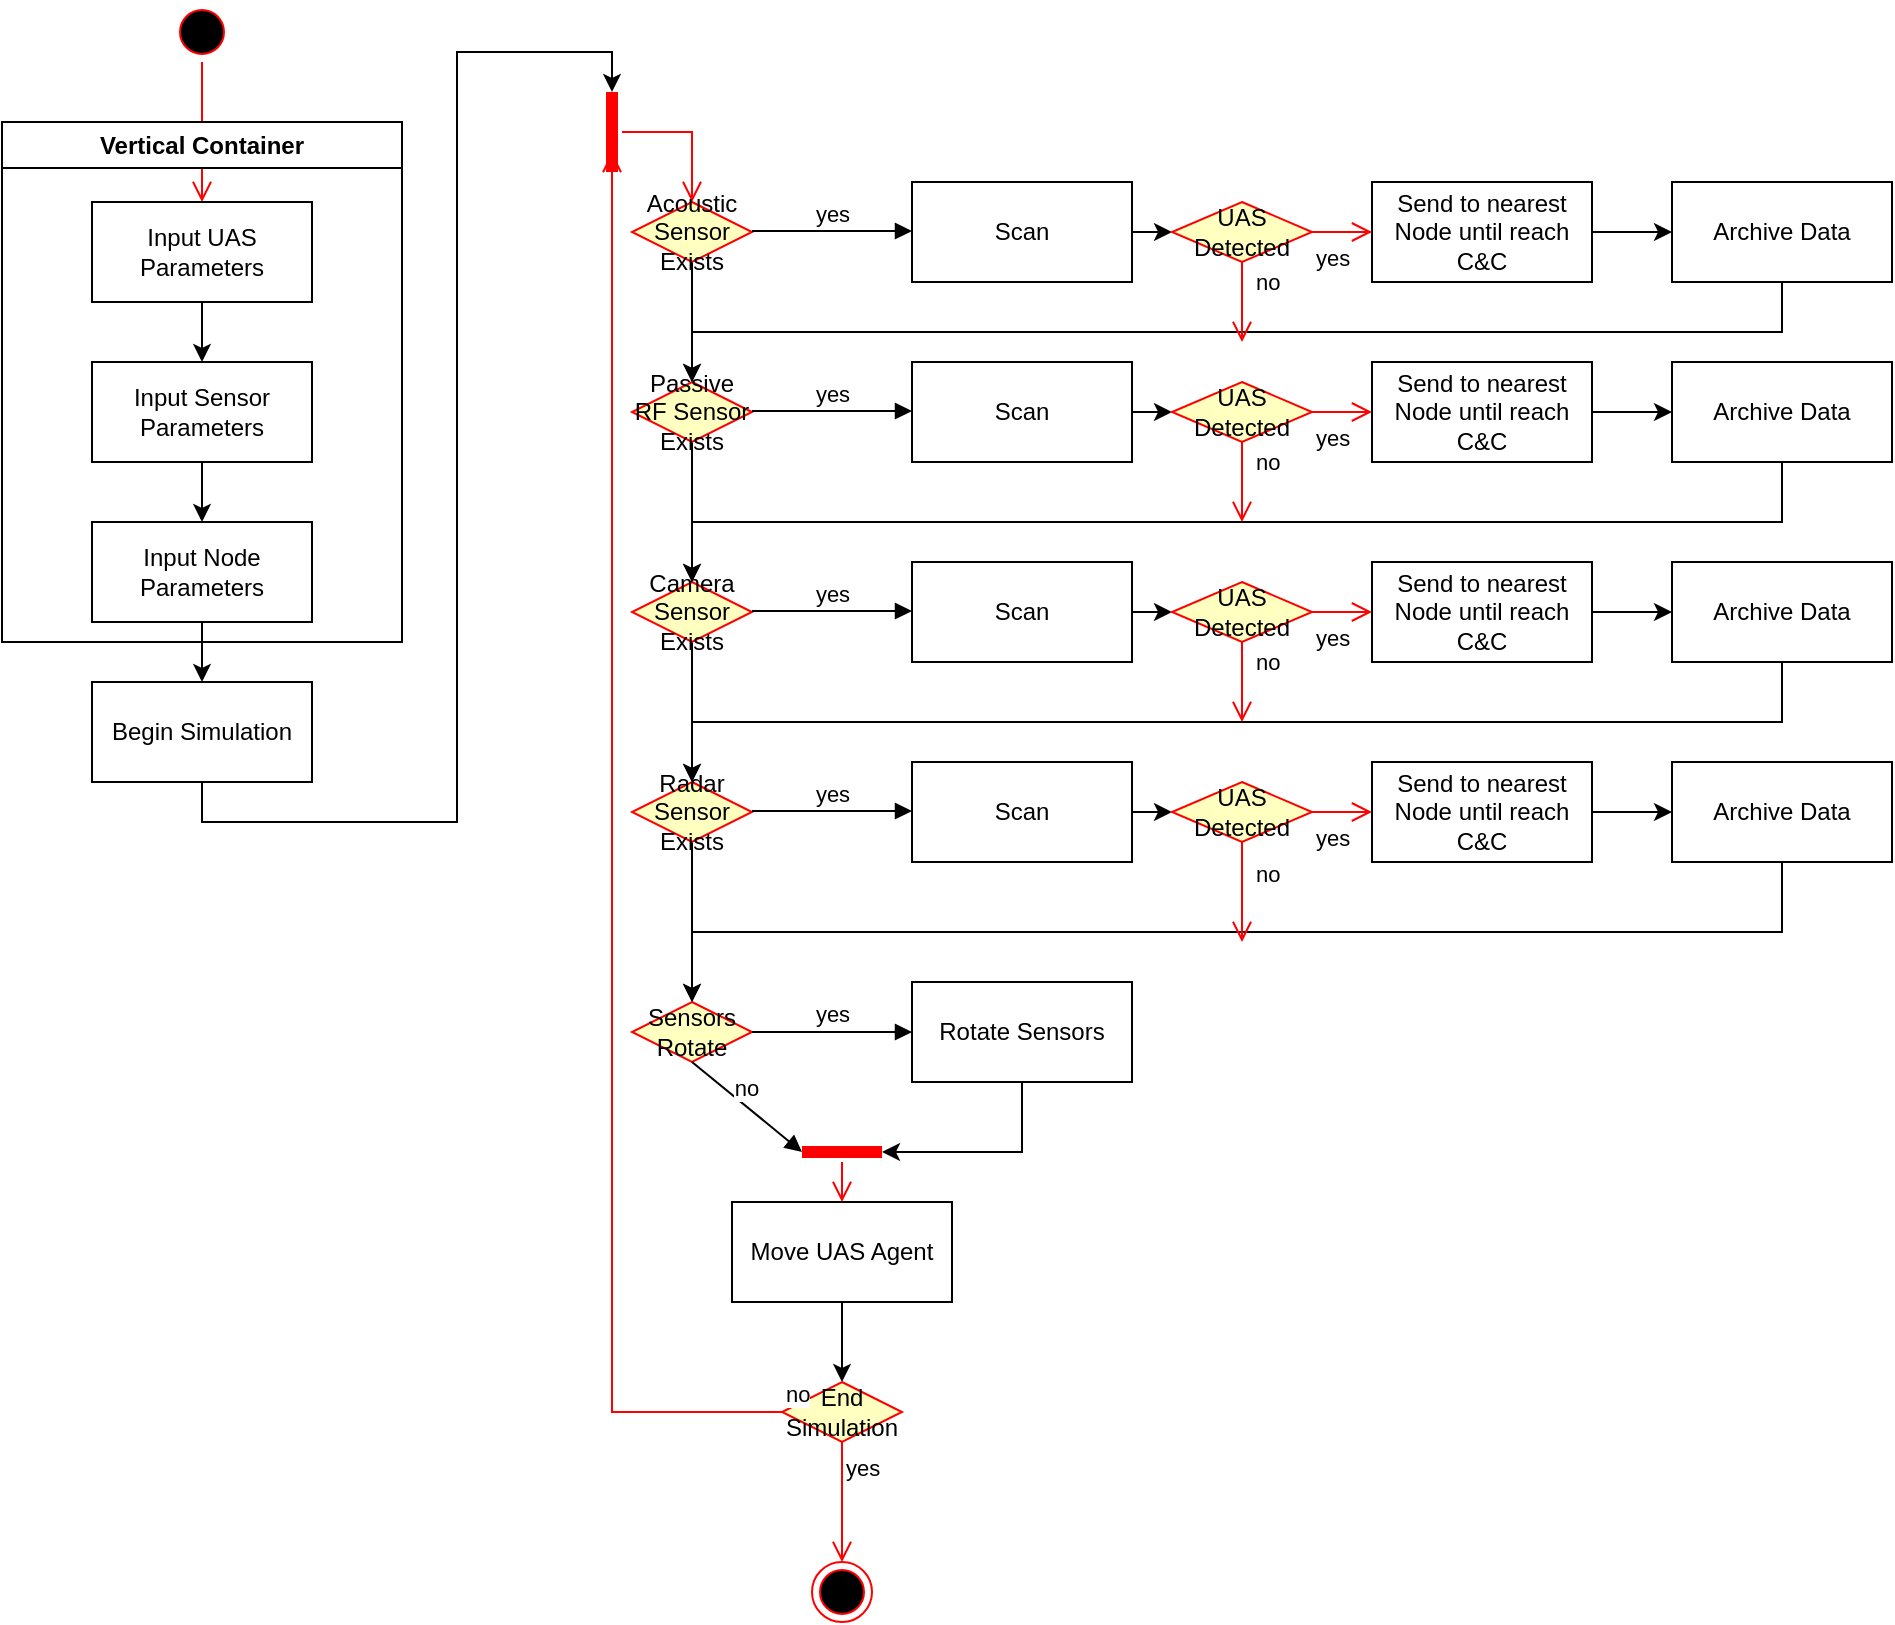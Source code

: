 <mxfile version="24.6.4" type="github">
  <diagram name="Page-1" id="L44xJOwaPrE3bIe5Eiis">
    <mxGraphModel dx="1066" dy="654" grid="1" gridSize="10" guides="1" tooltips="1" connect="1" arrows="1" fold="1" page="1" pageScale="1" pageWidth="850" pageHeight="1100" math="0" shadow="0">
      <root>
        <mxCell id="0" />
        <mxCell id="1" parent="0" />
        <mxCell id="Ei4I9Hg9-e1iZ-SWn0L6-1" value="" style="ellipse;html=1;shape=startState;fillColor=#000000;strokeColor=#ff0000;" vertex="1" parent="1">
          <mxGeometry x="140" y="30" width="30" height="30" as="geometry" />
        </mxCell>
        <mxCell id="Ei4I9Hg9-e1iZ-SWn0L6-2" value="" style="edgeStyle=orthogonalEdgeStyle;html=1;verticalAlign=bottom;endArrow=open;endSize=8;strokeColor=#ff0000;rounded=0;" edge="1" source="Ei4I9Hg9-e1iZ-SWn0L6-1" parent="1">
          <mxGeometry relative="1" as="geometry">
            <mxPoint x="155" y="130" as="targetPoint" />
          </mxGeometry>
        </mxCell>
        <mxCell id="Ei4I9Hg9-e1iZ-SWn0L6-7" style="edgeStyle=orthogonalEdgeStyle;rounded=0;orthogonalLoop=1;jettySize=auto;html=1;exitX=0.5;exitY=1;exitDx=0;exitDy=0;entryX=0.5;entryY=0;entryDx=0;entryDy=0;" edge="1" parent="1" source="Ei4I9Hg9-e1iZ-SWn0L6-3" target="Ei4I9Hg9-e1iZ-SWn0L6-4">
          <mxGeometry relative="1" as="geometry" />
        </mxCell>
        <mxCell id="Ei4I9Hg9-e1iZ-SWn0L6-3" value="Input UAS Parameters" style="html=1;whiteSpace=wrap;" vertex="1" parent="1">
          <mxGeometry x="100" y="130" width="110" height="50" as="geometry" />
        </mxCell>
        <mxCell id="Ei4I9Hg9-e1iZ-SWn0L6-8" style="edgeStyle=orthogonalEdgeStyle;rounded=0;orthogonalLoop=1;jettySize=auto;html=1;exitX=0.5;exitY=1;exitDx=0;exitDy=0;entryX=0.5;entryY=0;entryDx=0;entryDy=0;" edge="1" parent="1" source="Ei4I9Hg9-e1iZ-SWn0L6-4" target="Ei4I9Hg9-e1iZ-SWn0L6-5">
          <mxGeometry relative="1" as="geometry" />
        </mxCell>
        <mxCell id="Ei4I9Hg9-e1iZ-SWn0L6-4" value="Input Sensor Parameters" style="html=1;whiteSpace=wrap;" vertex="1" parent="1">
          <mxGeometry x="100" y="210" width="110" height="50" as="geometry" />
        </mxCell>
        <mxCell id="Ei4I9Hg9-e1iZ-SWn0L6-9" style="edgeStyle=orthogonalEdgeStyle;rounded=0;orthogonalLoop=1;jettySize=auto;html=1;exitX=0.5;exitY=1;exitDx=0;exitDy=0;entryX=0.5;entryY=0;entryDx=0;entryDy=0;" edge="1" parent="1" source="Ei4I9Hg9-e1iZ-SWn0L6-5" target="Ei4I9Hg9-e1iZ-SWn0L6-6">
          <mxGeometry relative="1" as="geometry" />
        </mxCell>
        <mxCell id="Ei4I9Hg9-e1iZ-SWn0L6-5" value="Input Node Parameters" style="html=1;whiteSpace=wrap;" vertex="1" parent="1">
          <mxGeometry x="100" y="290" width="110" height="50" as="geometry" />
        </mxCell>
        <mxCell id="Ei4I9Hg9-e1iZ-SWn0L6-35" style="edgeStyle=orthogonalEdgeStyle;rounded=0;orthogonalLoop=1;jettySize=auto;html=1;exitX=0.5;exitY=1;exitDx=0;exitDy=0;entryX=1;entryY=0.5;entryDx=0;entryDy=0;entryPerimeter=0;" edge="1" parent="1" source="Ei4I9Hg9-e1iZ-SWn0L6-6" target="Ei4I9Hg9-e1iZ-SWn0L6-11">
          <mxGeometry relative="1" as="geometry">
            <mxPoint x="320" y="142" as="targetPoint" />
          </mxGeometry>
        </mxCell>
        <mxCell id="Ei4I9Hg9-e1iZ-SWn0L6-6" value="Begin Simulation" style="html=1;whiteSpace=wrap;" vertex="1" parent="1">
          <mxGeometry x="100" y="370" width="110" height="50" as="geometry" />
        </mxCell>
        <mxCell id="Ei4I9Hg9-e1iZ-SWn0L6-10" value="Vertical Container" style="swimlane;whiteSpace=wrap;html=1;" vertex="1" parent="1">
          <mxGeometry x="55" y="90" width="200" height="260" as="geometry">
            <mxRectangle x="55" y="90" width="140" height="30" as="alternateBounds" />
          </mxGeometry>
        </mxCell>
        <mxCell id="Ei4I9Hg9-e1iZ-SWn0L6-11" value="" style="shape=line;html=1;strokeWidth=6;strokeColor=#ff0000;rotation=-90;" vertex="1" parent="1">
          <mxGeometry x="340" y="90" width="40" height="10" as="geometry" />
        </mxCell>
        <mxCell id="Ei4I9Hg9-e1iZ-SWn0L6-12" value="" style="edgeStyle=orthogonalEdgeStyle;html=1;verticalAlign=bottom;endArrow=open;endSize=8;strokeColor=#ff0000;rounded=0;" edge="1" source="Ei4I9Hg9-e1iZ-SWn0L6-11" parent="1" target="Ei4I9Hg9-e1iZ-SWn0L6-13">
          <mxGeometry relative="1" as="geometry">
            <mxPoint x="390" y="130" as="targetPoint" />
          </mxGeometry>
        </mxCell>
        <mxCell id="Ei4I9Hg9-e1iZ-SWn0L6-17" style="edgeStyle=orthogonalEdgeStyle;rounded=0;orthogonalLoop=1;jettySize=auto;html=1;exitX=0.5;exitY=1;exitDx=0;exitDy=0;entryX=0.5;entryY=0;entryDx=0;entryDy=0;" edge="1" parent="1" source="Ei4I9Hg9-e1iZ-SWn0L6-13" target="Ei4I9Hg9-e1iZ-SWn0L6-14">
          <mxGeometry relative="1" as="geometry" />
        </mxCell>
        <mxCell id="Ei4I9Hg9-e1iZ-SWn0L6-13" value="Acoustic Sensor Exists" style="rhombus;whiteSpace=wrap;html=1;fontColor=#000000;fillColor=#ffffc0;strokeColor=#ff0000;align=center;" vertex="1" parent="1">
          <mxGeometry x="370" y="130" width="60" height="30" as="geometry" />
        </mxCell>
        <mxCell id="Ei4I9Hg9-e1iZ-SWn0L6-18" style="edgeStyle=orthogonalEdgeStyle;rounded=0;orthogonalLoop=1;jettySize=auto;html=1;exitX=0.5;exitY=1;exitDx=0;exitDy=0;entryX=0.5;entryY=0;entryDx=0;entryDy=0;" edge="1" parent="1" source="Ei4I9Hg9-e1iZ-SWn0L6-14" target="Ei4I9Hg9-e1iZ-SWn0L6-15">
          <mxGeometry relative="1" as="geometry" />
        </mxCell>
        <mxCell id="Ei4I9Hg9-e1iZ-SWn0L6-14" value="Passive RF Sensor Exists" style="rhombus;whiteSpace=wrap;html=1;fontColor=#000000;fillColor=#ffffc0;strokeColor=#ff0000;align=center;" vertex="1" parent="1">
          <mxGeometry x="370" y="220" width="60" height="30" as="geometry" />
        </mxCell>
        <mxCell id="Ei4I9Hg9-e1iZ-SWn0L6-19" style="edgeStyle=orthogonalEdgeStyle;rounded=0;orthogonalLoop=1;jettySize=auto;html=1;exitX=0.5;exitY=1;exitDx=0;exitDy=0;entryX=0.5;entryY=0;entryDx=0;entryDy=0;" edge="1" parent="1" source="Ei4I9Hg9-e1iZ-SWn0L6-15" target="Ei4I9Hg9-e1iZ-SWn0L6-16">
          <mxGeometry relative="1" as="geometry" />
        </mxCell>
        <mxCell id="Ei4I9Hg9-e1iZ-SWn0L6-15" value="Camera Sensor Exists" style="rhombus;whiteSpace=wrap;html=1;fontColor=#000000;fillColor=#ffffc0;strokeColor=#ff0000;align=center;" vertex="1" parent="1">
          <mxGeometry x="370" y="320" width="60" height="30" as="geometry" />
        </mxCell>
        <mxCell id="Ei4I9Hg9-e1iZ-SWn0L6-21" style="edgeStyle=orthogonalEdgeStyle;rounded=0;orthogonalLoop=1;jettySize=auto;html=1;exitX=0.5;exitY=1;exitDx=0;exitDy=0;entryX=0.5;entryY=0;entryDx=0;entryDy=0;" edge="1" parent="1" source="Ei4I9Hg9-e1iZ-SWn0L6-16" target="Ei4I9Hg9-e1iZ-SWn0L6-20">
          <mxGeometry relative="1" as="geometry" />
        </mxCell>
        <mxCell id="Ei4I9Hg9-e1iZ-SWn0L6-16" value="Radar Sensor Exists" style="rhombus;whiteSpace=wrap;html=1;fontColor=#000000;fillColor=#ffffc0;strokeColor=#ff0000;align=center;" vertex="1" parent="1">
          <mxGeometry x="370" y="420" width="60" height="30" as="geometry" />
        </mxCell>
        <mxCell id="Ei4I9Hg9-e1iZ-SWn0L6-20" value="Sensors Rotate" style="rhombus;whiteSpace=wrap;html=1;fontColor=#000000;fillColor=#ffffc0;strokeColor=#ff0000;align=center;" vertex="1" parent="1">
          <mxGeometry x="370" y="530" width="60" height="30" as="geometry" />
        </mxCell>
        <mxCell id="Ei4I9Hg9-e1iZ-SWn0L6-22" value="Rotate Sensors" style="html=1;whiteSpace=wrap;" vertex="1" parent="1">
          <mxGeometry x="510" y="520" width="110" height="50" as="geometry" />
        </mxCell>
        <mxCell id="Ei4I9Hg9-e1iZ-SWn0L6-30" style="edgeStyle=orthogonalEdgeStyle;rounded=0;orthogonalLoop=1;jettySize=auto;html=1;exitX=0.5;exitY=1;exitDx=0;exitDy=0;entryX=0.5;entryY=0;entryDx=0;entryDy=0;" edge="1" parent="1" source="Ei4I9Hg9-e1iZ-SWn0L6-23" target="Ei4I9Hg9-e1iZ-SWn0L6-27">
          <mxGeometry relative="1" as="geometry" />
        </mxCell>
        <mxCell id="Ei4I9Hg9-e1iZ-SWn0L6-23" value="Move UAS Agent" style="html=1;whiteSpace=wrap;" vertex="1" parent="1">
          <mxGeometry x="420" y="630" width="110" height="50" as="geometry" />
        </mxCell>
        <mxCell id="Ei4I9Hg9-e1iZ-SWn0L6-24" value="" style="shape=line;html=1;strokeWidth=6;strokeColor=#ff0000;" vertex="1" parent="1">
          <mxGeometry x="455" y="600" width="40" height="10" as="geometry" />
        </mxCell>
        <mxCell id="Ei4I9Hg9-e1iZ-SWn0L6-25" value="" style="edgeStyle=orthogonalEdgeStyle;html=1;verticalAlign=bottom;endArrow=open;endSize=8;strokeColor=#ff0000;rounded=0;entryX=0.5;entryY=0;entryDx=0;entryDy=0;" edge="1" source="Ei4I9Hg9-e1iZ-SWn0L6-24" parent="1" target="Ei4I9Hg9-e1iZ-SWn0L6-23">
          <mxGeometry relative="1" as="geometry">
            <mxPoint x="645" y="680" as="targetPoint" />
          </mxGeometry>
        </mxCell>
        <mxCell id="Ei4I9Hg9-e1iZ-SWn0L6-27" value="End Simulation" style="rhombus;whiteSpace=wrap;html=1;fontColor=#000000;fillColor=#ffffc0;strokeColor=#ff0000;" vertex="1" parent="1">
          <mxGeometry x="445" y="720" width="60" height="30" as="geometry" />
        </mxCell>
        <mxCell id="Ei4I9Hg9-e1iZ-SWn0L6-28" value="no" style="edgeStyle=orthogonalEdgeStyle;html=1;align=left;verticalAlign=bottom;endArrow=open;endSize=8;strokeColor=#ff0000;rounded=0;entryX=0.25;entryY=0.5;entryDx=0;entryDy=0;entryPerimeter=0;" edge="1" source="Ei4I9Hg9-e1iZ-SWn0L6-27" parent="1" target="Ei4I9Hg9-e1iZ-SWn0L6-11">
          <mxGeometry x="-1" relative="1" as="geometry">
            <mxPoint x="320" y="90" as="targetPoint" />
          </mxGeometry>
        </mxCell>
        <mxCell id="Ei4I9Hg9-e1iZ-SWn0L6-29" value="yes" style="edgeStyle=orthogonalEdgeStyle;html=1;align=left;verticalAlign=top;endArrow=open;endSize=8;strokeColor=#ff0000;rounded=0;" edge="1" source="Ei4I9Hg9-e1iZ-SWn0L6-27" parent="1">
          <mxGeometry x="-1" relative="1" as="geometry">
            <mxPoint x="475" y="810" as="targetPoint" />
          </mxGeometry>
        </mxCell>
        <mxCell id="Ei4I9Hg9-e1iZ-SWn0L6-32" value="no" style="html=1;verticalAlign=bottom;endArrow=block;curved=0;rounded=0;exitX=0.5;exitY=1;exitDx=0;exitDy=0;entryX=0;entryY=0.5;entryDx=0;entryDy=0;entryPerimeter=0;" edge="1" parent="1" source="Ei4I9Hg9-e1iZ-SWn0L6-20" target="Ei4I9Hg9-e1iZ-SWn0L6-24">
          <mxGeometry width="80" relative="1" as="geometry">
            <mxPoint x="340" y="460" as="sourcePoint" />
            <mxPoint x="420" y="460" as="targetPoint" />
          </mxGeometry>
        </mxCell>
        <mxCell id="Ei4I9Hg9-e1iZ-SWn0L6-33" value="yes" style="html=1;verticalAlign=bottom;endArrow=block;curved=0;rounded=0;exitX=1;exitY=0.5;exitDx=0;exitDy=0;" edge="1" parent="1" source="Ei4I9Hg9-e1iZ-SWn0L6-20">
          <mxGeometry width="80" relative="1" as="geometry">
            <mxPoint x="435" y="544.5" as="sourcePoint" />
            <mxPoint x="510" y="545" as="targetPoint" />
            <mxPoint as="offset" />
          </mxGeometry>
        </mxCell>
        <mxCell id="Ei4I9Hg9-e1iZ-SWn0L6-34" style="edgeStyle=orthogonalEdgeStyle;rounded=0;orthogonalLoop=1;jettySize=auto;html=1;exitX=0.5;exitY=1;exitDx=0;exitDy=0;entryX=1;entryY=0.5;entryDx=0;entryDy=0;entryPerimeter=0;" edge="1" parent="1" source="Ei4I9Hg9-e1iZ-SWn0L6-22" target="Ei4I9Hg9-e1iZ-SWn0L6-24">
          <mxGeometry relative="1" as="geometry" />
        </mxCell>
        <mxCell id="Ei4I9Hg9-e1iZ-SWn0L6-36" value="yes" style="html=1;verticalAlign=bottom;endArrow=block;curved=0;rounded=0;" edge="1" parent="1">
          <mxGeometry width="80" relative="1" as="geometry">
            <mxPoint x="430" y="144.5" as="sourcePoint" />
            <mxPoint x="510" y="144.5" as="targetPoint" />
          </mxGeometry>
        </mxCell>
        <mxCell id="Ei4I9Hg9-e1iZ-SWn0L6-37" value="yes" style="html=1;verticalAlign=bottom;endArrow=block;curved=0;rounded=0;" edge="1" parent="1">
          <mxGeometry width="80" relative="1" as="geometry">
            <mxPoint x="430" y="434.5" as="sourcePoint" />
            <mxPoint x="510" y="434.5" as="targetPoint" />
          </mxGeometry>
        </mxCell>
        <mxCell id="Ei4I9Hg9-e1iZ-SWn0L6-38" value="yes" style="html=1;verticalAlign=bottom;endArrow=block;curved=0;rounded=0;" edge="1" parent="1">
          <mxGeometry width="80" relative="1" as="geometry">
            <mxPoint x="430" y="334.5" as="sourcePoint" />
            <mxPoint x="510" y="334.5" as="targetPoint" />
          </mxGeometry>
        </mxCell>
        <mxCell id="Ei4I9Hg9-e1iZ-SWn0L6-39" value="yes" style="html=1;verticalAlign=bottom;endArrow=block;curved=0;rounded=0;" edge="1" parent="1">
          <mxGeometry width="80" relative="1" as="geometry">
            <mxPoint x="430" y="234.5" as="sourcePoint" />
            <mxPoint x="510" y="234.5" as="targetPoint" />
          </mxGeometry>
        </mxCell>
        <mxCell id="Ei4I9Hg9-e1iZ-SWn0L6-42" value="" style="ellipse;html=1;shape=endState;fillColor=#000000;strokeColor=#ff0000;" vertex="1" parent="1">
          <mxGeometry x="460" y="810" width="30" height="30" as="geometry" />
        </mxCell>
        <mxCell id="Ei4I9Hg9-e1iZ-SWn0L6-51" style="edgeStyle=orthogonalEdgeStyle;rounded=0;orthogonalLoop=1;jettySize=auto;html=1;exitX=1;exitY=0.5;exitDx=0;exitDy=0;entryX=0;entryY=0.5;entryDx=0;entryDy=0;" edge="1" parent="1" source="Ei4I9Hg9-e1iZ-SWn0L6-43" target="Ei4I9Hg9-e1iZ-SWn0L6-48">
          <mxGeometry relative="1" as="geometry" />
        </mxCell>
        <mxCell id="Ei4I9Hg9-e1iZ-SWn0L6-43" value="Scan" style="html=1;whiteSpace=wrap;" vertex="1" parent="1">
          <mxGeometry x="510" y="120" width="110" height="50" as="geometry" />
        </mxCell>
        <mxCell id="Ei4I9Hg9-e1iZ-SWn0L6-47" style="edgeStyle=orthogonalEdgeStyle;rounded=0;orthogonalLoop=1;jettySize=auto;html=1;exitX=1;exitY=0.5;exitDx=0;exitDy=0;entryX=0;entryY=0.5;entryDx=0;entryDy=0;" edge="1" parent="1" source="Ei4I9Hg9-e1iZ-SWn0L6-44" target="Ei4I9Hg9-e1iZ-SWn0L6-45">
          <mxGeometry relative="1" as="geometry" />
        </mxCell>
        <mxCell id="Ei4I9Hg9-e1iZ-SWn0L6-44" value="Send to nearest Node until reach C&amp;amp;C" style="html=1;whiteSpace=wrap;" vertex="1" parent="1">
          <mxGeometry x="740" y="120" width="110" height="50" as="geometry" />
        </mxCell>
        <mxCell id="Ei4I9Hg9-e1iZ-SWn0L6-54" style="edgeStyle=orthogonalEdgeStyle;rounded=0;orthogonalLoop=1;jettySize=auto;html=1;exitX=0.5;exitY=1;exitDx=0;exitDy=0;entryX=0.5;entryY=0;entryDx=0;entryDy=0;" edge="1" parent="1" source="Ei4I9Hg9-e1iZ-SWn0L6-45" target="Ei4I9Hg9-e1iZ-SWn0L6-14">
          <mxGeometry relative="1" as="geometry" />
        </mxCell>
        <mxCell id="Ei4I9Hg9-e1iZ-SWn0L6-45" value="Archive Data" style="html=1;whiteSpace=wrap;" vertex="1" parent="1">
          <mxGeometry x="890" y="120" width="110" height="50" as="geometry" />
        </mxCell>
        <mxCell id="Ei4I9Hg9-e1iZ-SWn0L6-48" value="UAS Detected" style="rhombus;whiteSpace=wrap;html=1;fontColor=#000000;fillColor=#ffffc0;strokeColor=#ff0000;" vertex="1" parent="1">
          <mxGeometry x="640" y="130" width="70" height="30" as="geometry" />
        </mxCell>
        <mxCell id="Ei4I9Hg9-e1iZ-SWn0L6-49" value="no" style="edgeStyle=orthogonalEdgeStyle;html=1;align=left;verticalAlign=bottom;endArrow=open;endSize=8;strokeColor=#ff0000;rounded=0;" edge="1" source="Ei4I9Hg9-e1iZ-SWn0L6-48" parent="1">
          <mxGeometry x="0.024" y="5" relative="1" as="geometry">
            <mxPoint x="675" y="200" as="targetPoint" />
            <mxPoint y="-1" as="offset" />
          </mxGeometry>
        </mxCell>
        <mxCell id="Ei4I9Hg9-e1iZ-SWn0L6-50" value="yes" style="edgeStyle=orthogonalEdgeStyle;html=1;align=left;verticalAlign=top;endArrow=open;endSize=8;strokeColor=#ff0000;rounded=0;entryX=0;entryY=0.5;entryDx=0;entryDy=0;" edge="1" source="Ei4I9Hg9-e1iZ-SWn0L6-48" parent="1" target="Ei4I9Hg9-e1iZ-SWn0L6-44">
          <mxGeometry x="-1" relative="1" as="geometry">
            <mxPoint x="680" y="300" as="targetPoint" />
          </mxGeometry>
        </mxCell>
        <mxCell id="Ei4I9Hg9-e1iZ-SWn0L6-55" style="edgeStyle=orthogonalEdgeStyle;rounded=0;orthogonalLoop=1;jettySize=auto;html=1;exitX=1;exitY=0.5;exitDx=0;exitDy=0;entryX=0;entryY=0.5;entryDx=0;entryDy=0;" edge="1" parent="1" source="Ei4I9Hg9-e1iZ-SWn0L6-56" target="Ei4I9Hg9-e1iZ-SWn0L6-60">
          <mxGeometry relative="1" as="geometry" />
        </mxCell>
        <mxCell id="Ei4I9Hg9-e1iZ-SWn0L6-56" value="Scan" style="html=1;whiteSpace=wrap;" vertex="1" parent="1">
          <mxGeometry x="510" y="210" width="110" height="50" as="geometry" />
        </mxCell>
        <mxCell id="Ei4I9Hg9-e1iZ-SWn0L6-57" style="edgeStyle=orthogonalEdgeStyle;rounded=0;orthogonalLoop=1;jettySize=auto;html=1;exitX=1;exitY=0.5;exitDx=0;exitDy=0;entryX=0;entryY=0.5;entryDx=0;entryDy=0;" edge="1" parent="1" source="Ei4I9Hg9-e1iZ-SWn0L6-58" target="Ei4I9Hg9-e1iZ-SWn0L6-59">
          <mxGeometry relative="1" as="geometry" />
        </mxCell>
        <mxCell id="Ei4I9Hg9-e1iZ-SWn0L6-58" value="Send to nearest Node until reach C&amp;amp;C" style="html=1;whiteSpace=wrap;" vertex="1" parent="1">
          <mxGeometry x="740" y="210" width="110" height="50" as="geometry" />
        </mxCell>
        <mxCell id="Ei4I9Hg9-e1iZ-SWn0L6-63" style="edgeStyle=orthogonalEdgeStyle;rounded=0;orthogonalLoop=1;jettySize=auto;html=1;exitX=0.5;exitY=1;exitDx=0;exitDy=0;entryX=0.5;entryY=0;entryDx=0;entryDy=0;" edge="1" parent="1" source="Ei4I9Hg9-e1iZ-SWn0L6-59" target="Ei4I9Hg9-e1iZ-SWn0L6-15">
          <mxGeometry relative="1" as="geometry" />
        </mxCell>
        <mxCell id="Ei4I9Hg9-e1iZ-SWn0L6-59" value="Archive Data" style="html=1;whiteSpace=wrap;" vertex="1" parent="1">
          <mxGeometry x="890" y="210" width="110" height="50" as="geometry" />
        </mxCell>
        <mxCell id="Ei4I9Hg9-e1iZ-SWn0L6-60" value="UAS Detected" style="rhombus;whiteSpace=wrap;html=1;fontColor=#000000;fillColor=#ffffc0;strokeColor=#ff0000;" vertex="1" parent="1">
          <mxGeometry x="640" y="220" width="70" height="30" as="geometry" />
        </mxCell>
        <mxCell id="Ei4I9Hg9-e1iZ-SWn0L6-61" value="no" style="edgeStyle=orthogonalEdgeStyle;html=1;align=left;verticalAlign=bottom;endArrow=open;endSize=8;strokeColor=#ff0000;rounded=0;" edge="1" parent="1" source="Ei4I9Hg9-e1iZ-SWn0L6-60">
          <mxGeometry x="0.024" y="5" relative="1" as="geometry">
            <mxPoint x="675" y="290" as="targetPoint" />
            <mxPoint y="-1" as="offset" />
          </mxGeometry>
        </mxCell>
        <mxCell id="Ei4I9Hg9-e1iZ-SWn0L6-62" value="yes" style="edgeStyle=orthogonalEdgeStyle;html=1;align=left;verticalAlign=top;endArrow=open;endSize=8;strokeColor=#ff0000;rounded=0;entryX=0;entryY=0.5;entryDx=0;entryDy=0;" edge="1" parent="1" source="Ei4I9Hg9-e1iZ-SWn0L6-60" target="Ei4I9Hg9-e1iZ-SWn0L6-58">
          <mxGeometry x="-1" relative="1" as="geometry">
            <mxPoint x="680" y="390" as="targetPoint" />
          </mxGeometry>
        </mxCell>
        <mxCell id="Ei4I9Hg9-e1iZ-SWn0L6-64" style="edgeStyle=orthogonalEdgeStyle;rounded=0;orthogonalLoop=1;jettySize=auto;html=1;exitX=1;exitY=0.5;exitDx=0;exitDy=0;entryX=0;entryY=0.5;entryDx=0;entryDy=0;" edge="1" parent="1" source="Ei4I9Hg9-e1iZ-SWn0L6-65" target="Ei4I9Hg9-e1iZ-SWn0L6-69">
          <mxGeometry relative="1" as="geometry" />
        </mxCell>
        <mxCell id="Ei4I9Hg9-e1iZ-SWn0L6-65" value="Scan" style="html=1;whiteSpace=wrap;" vertex="1" parent="1">
          <mxGeometry x="510" y="310" width="110" height="50" as="geometry" />
        </mxCell>
        <mxCell id="Ei4I9Hg9-e1iZ-SWn0L6-66" style="edgeStyle=orthogonalEdgeStyle;rounded=0;orthogonalLoop=1;jettySize=auto;html=1;exitX=1;exitY=0.5;exitDx=0;exitDy=0;entryX=0;entryY=0.5;entryDx=0;entryDy=0;" edge="1" parent="1" source="Ei4I9Hg9-e1iZ-SWn0L6-67" target="Ei4I9Hg9-e1iZ-SWn0L6-68">
          <mxGeometry relative="1" as="geometry" />
        </mxCell>
        <mxCell id="Ei4I9Hg9-e1iZ-SWn0L6-67" value="Send to nearest Node until reach C&amp;amp;C" style="html=1;whiteSpace=wrap;" vertex="1" parent="1">
          <mxGeometry x="740" y="310" width="110" height="50" as="geometry" />
        </mxCell>
        <mxCell id="Ei4I9Hg9-e1iZ-SWn0L6-80" style="edgeStyle=orthogonalEdgeStyle;rounded=0;orthogonalLoop=1;jettySize=auto;html=1;exitX=0.5;exitY=1;exitDx=0;exitDy=0;entryX=0.5;entryY=0;entryDx=0;entryDy=0;" edge="1" parent="1" source="Ei4I9Hg9-e1iZ-SWn0L6-68" target="Ei4I9Hg9-e1iZ-SWn0L6-16">
          <mxGeometry relative="1" as="geometry" />
        </mxCell>
        <mxCell id="Ei4I9Hg9-e1iZ-SWn0L6-68" value="Archive Data" style="html=1;whiteSpace=wrap;" vertex="1" parent="1">
          <mxGeometry x="890" y="310" width="110" height="50" as="geometry" />
        </mxCell>
        <mxCell id="Ei4I9Hg9-e1iZ-SWn0L6-69" value="UAS Detected" style="rhombus;whiteSpace=wrap;html=1;fontColor=#000000;fillColor=#ffffc0;strokeColor=#ff0000;" vertex="1" parent="1">
          <mxGeometry x="640" y="320" width="70" height="30" as="geometry" />
        </mxCell>
        <mxCell id="Ei4I9Hg9-e1iZ-SWn0L6-70" value="no" style="edgeStyle=orthogonalEdgeStyle;html=1;align=left;verticalAlign=bottom;endArrow=open;endSize=8;strokeColor=#ff0000;rounded=0;" edge="1" parent="1" source="Ei4I9Hg9-e1iZ-SWn0L6-69">
          <mxGeometry x="0.024" y="5" relative="1" as="geometry">
            <mxPoint x="675" y="390" as="targetPoint" />
            <mxPoint y="-1" as="offset" />
          </mxGeometry>
        </mxCell>
        <mxCell id="Ei4I9Hg9-e1iZ-SWn0L6-71" value="yes" style="edgeStyle=orthogonalEdgeStyle;html=1;align=left;verticalAlign=top;endArrow=open;endSize=8;strokeColor=#ff0000;rounded=0;entryX=0;entryY=0.5;entryDx=0;entryDy=0;" edge="1" parent="1" source="Ei4I9Hg9-e1iZ-SWn0L6-69" target="Ei4I9Hg9-e1iZ-SWn0L6-67">
          <mxGeometry x="-1" relative="1" as="geometry">
            <mxPoint x="680" y="490" as="targetPoint" />
          </mxGeometry>
        </mxCell>
        <mxCell id="Ei4I9Hg9-e1iZ-SWn0L6-72" style="edgeStyle=orthogonalEdgeStyle;rounded=0;orthogonalLoop=1;jettySize=auto;html=1;exitX=1;exitY=0.5;exitDx=0;exitDy=0;entryX=0;entryY=0.5;entryDx=0;entryDy=0;" edge="1" parent="1" source="Ei4I9Hg9-e1iZ-SWn0L6-73" target="Ei4I9Hg9-e1iZ-SWn0L6-77">
          <mxGeometry relative="1" as="geometry" />
        </mxCell>
        <mxCell id="Ei4I9Hg9-e1iZ-SWn0L6-73" value="Scan" style="html=1;whiteSpace=wrap;" vertex="1" parent="1">
          <mxGeometry x="510" y="410" width="110" height="50" as="geometry" />
        </mxCell>
        <mxCell id="Ei4I9Hg9-e1iZ-SWn0L6-74" style="edgeStyle=orthogonalEdgeStyle;rounded=0;orthogonalLoop=1;jettySize=auto;html=1;exitX=1;exitY=0.5;exitDx=0;exitDy=0;entryX=0;entryY=0.5;entryDx=0;entryDy=0;" edge="1" parent="1" source="Ei4I9Hg9-e1iZ-SWn0L6-75" target="Ei4I9Hg9-e1iZ-SWn0L6-76">
          <mxGeometry relative="1" as="geometry" />
        </mxCell>
        <mxCell id="Ei4I9Hg9-e1iZ-SWn0L6-75" value="Send to nearest Node until reach C&amp;amp;C" style="html=1;whiteSpace=wrap;" vertex="1" parent="1">
          <mxGeometry x="740" y="410" width="110" height="50" as="geometry" />
        </mxCell>
        <mxCell id="Ei4I9Hg9-e1iZ-SWn0L6-81" style="edgeStyle=orthogonalEdgeStyle;rounded=0;orthogonalLoop=1;jettySize=auto;html=1;exitX=0.5;exitY=1;exitDx=0;exitDy=0;entryX=0.5;entryY=0;entryDx=0;entryDy=0;" edge="1" parent="1" source="Ei4I9Hg9-e1iZ-SWn0L6-76" target="Ei4I9Hg9-e1iZ-SWn0L6-20">
          <mxGeometry relative="1" as="geometry" />
        </mxCell>
        <mxCell id="Ei4I9Hg9-e1iZ-SWn0L6-76" value="Archive Data" style="html=1;whiteSpace=wrap;" vertex="1" parent="1">
          <mxGeometry x="890" y="410" width="110" height="50" as="geometry" />
        </mxCell>
        <mxCell id="Ei4I9Hg9-e1iZ-SWn0L6-77" value="UAS Detected" style="rhombus;whiteSpace=wrap;html=1;fontColor=#000000;fillColor=#ffffc0;strokeColor=#ff0000;" vertex="1" parent="1">
          <mxGeometry x="640" y="420" width="70" height="30" as="geometry" />
        </mxCell>
        <mxCell id="Ei4I9Hg9-e1iZ-SWn0L6-78" value="no" style="edgeStyle=orthogonalEdgeStyle;html=1;align=left;verticalAlign=bottom;endArrow=open;endSize=8;strokeColor=#ff0000;rounded=0;" edge="1" parent="1" source="Ei4I9Hg9-e1iZ-SWn0L6-77">
          <mxGeometry x="0.024" y="5" relative="1" as="geometry">
            <mxPoint x="675" y="500" as="targetPoint" />
            <mxPoint y="-1" as="offset" />
          </mxGeometry>
        </mxCell>
        <mxCell id="Ei4I9Hg9-e1iZ-SWn0L6-79" value="yes" style="edgeStyle=orthogonalEdgeStyle;html=1;align=left;verticalAlign=top;endArrow=open;endSize=8;strokeColor=#ff0000;rounded=0;entryX=0;entryY=0.5;entryDx=0;entryDy=0;" edge="1" parent="1" source="Ei4I9Hg9-e1iZ-SWn0L6-77" target="Ei4I9Hg9-e1iZ-SWn0L6-75">
          <mxGeometry x="-1" relative="1" as="geometry">
            <mxPoint x="680" y="590" as="targetPoint" />
          </mxGeometry>
        </mxCell>
      </root>
    </mxGraphModel>
  </diagram>
</mxfile>
